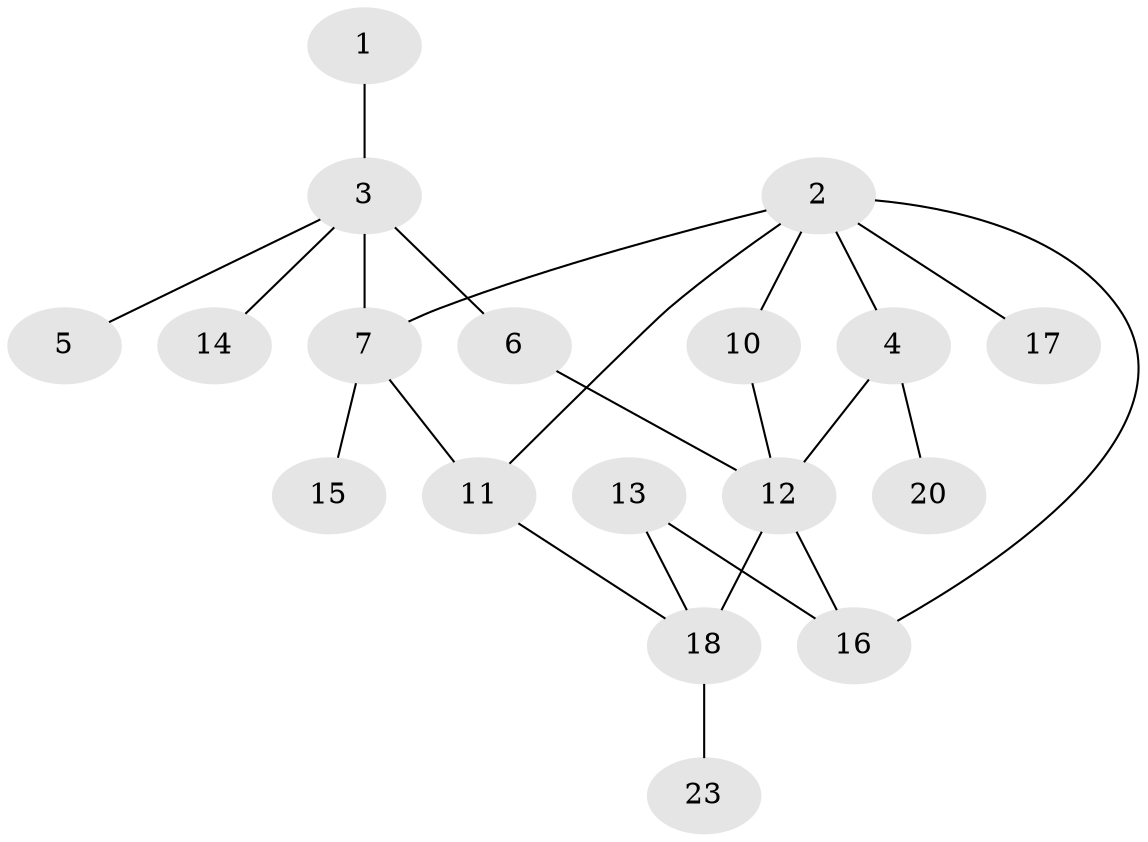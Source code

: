 // original degree distribution, {3: 0.1724137931034483, 4: 0.10344827586206896, 1: 0.3620689655172414, 2: 0.20689655172413793, 0: 0.08620689655172414, 5: 0.017241379310344827, 6: 0.05172413793103448}
// Generated by graph-tools (version 1.1) at 2025/48/03/04/25 22:48:00]
// undirected, 18 vertices, 23 edges
graph export_dot {
  node [color=gray90,style=filled];
  1;
  2;
  3;
  4;
  5;
  6;
  7;
  10;
  11;
  12;
  13;
  14;
  15;
  16;
  17;
  18;
  20;
  23;
  1 -- 3 [weight=2.0];
  2 -- 4 [weight=1.0];
  2 -- 7 [weight=1.0];
  2 -- 10 [weight=2.0];
  2 -- 11 [weight=1.0];
  2 -- 16 [weight=2.0];
  2 -- 17 [weight=1.0];
  3 -- 5 [weight=1.0];
  3 -- 6 [weight=1.0];
  3 -- 7 [weight=2.0];
  3 -- 14 [weight=1.0];
  4 -- 12 [weight=1.0];
  4 -- 20 [weight=1.0];
  6 -- 12 [weight=1.0];
  7 -- 11 [weight=1.0];
  7 -- 15 [weight=1.0];
  10 -- 12 [weight=2.0];
  11 -- 18 [weight=1.0];
  12 -- 16 [weight=1.0];
  12 -- 18 [weight=2.0];
  13 -- 16 [weight=1.0];
  13 -- 18 [weight=1.0];
  18 -- 23 [weight=1.0];
}
